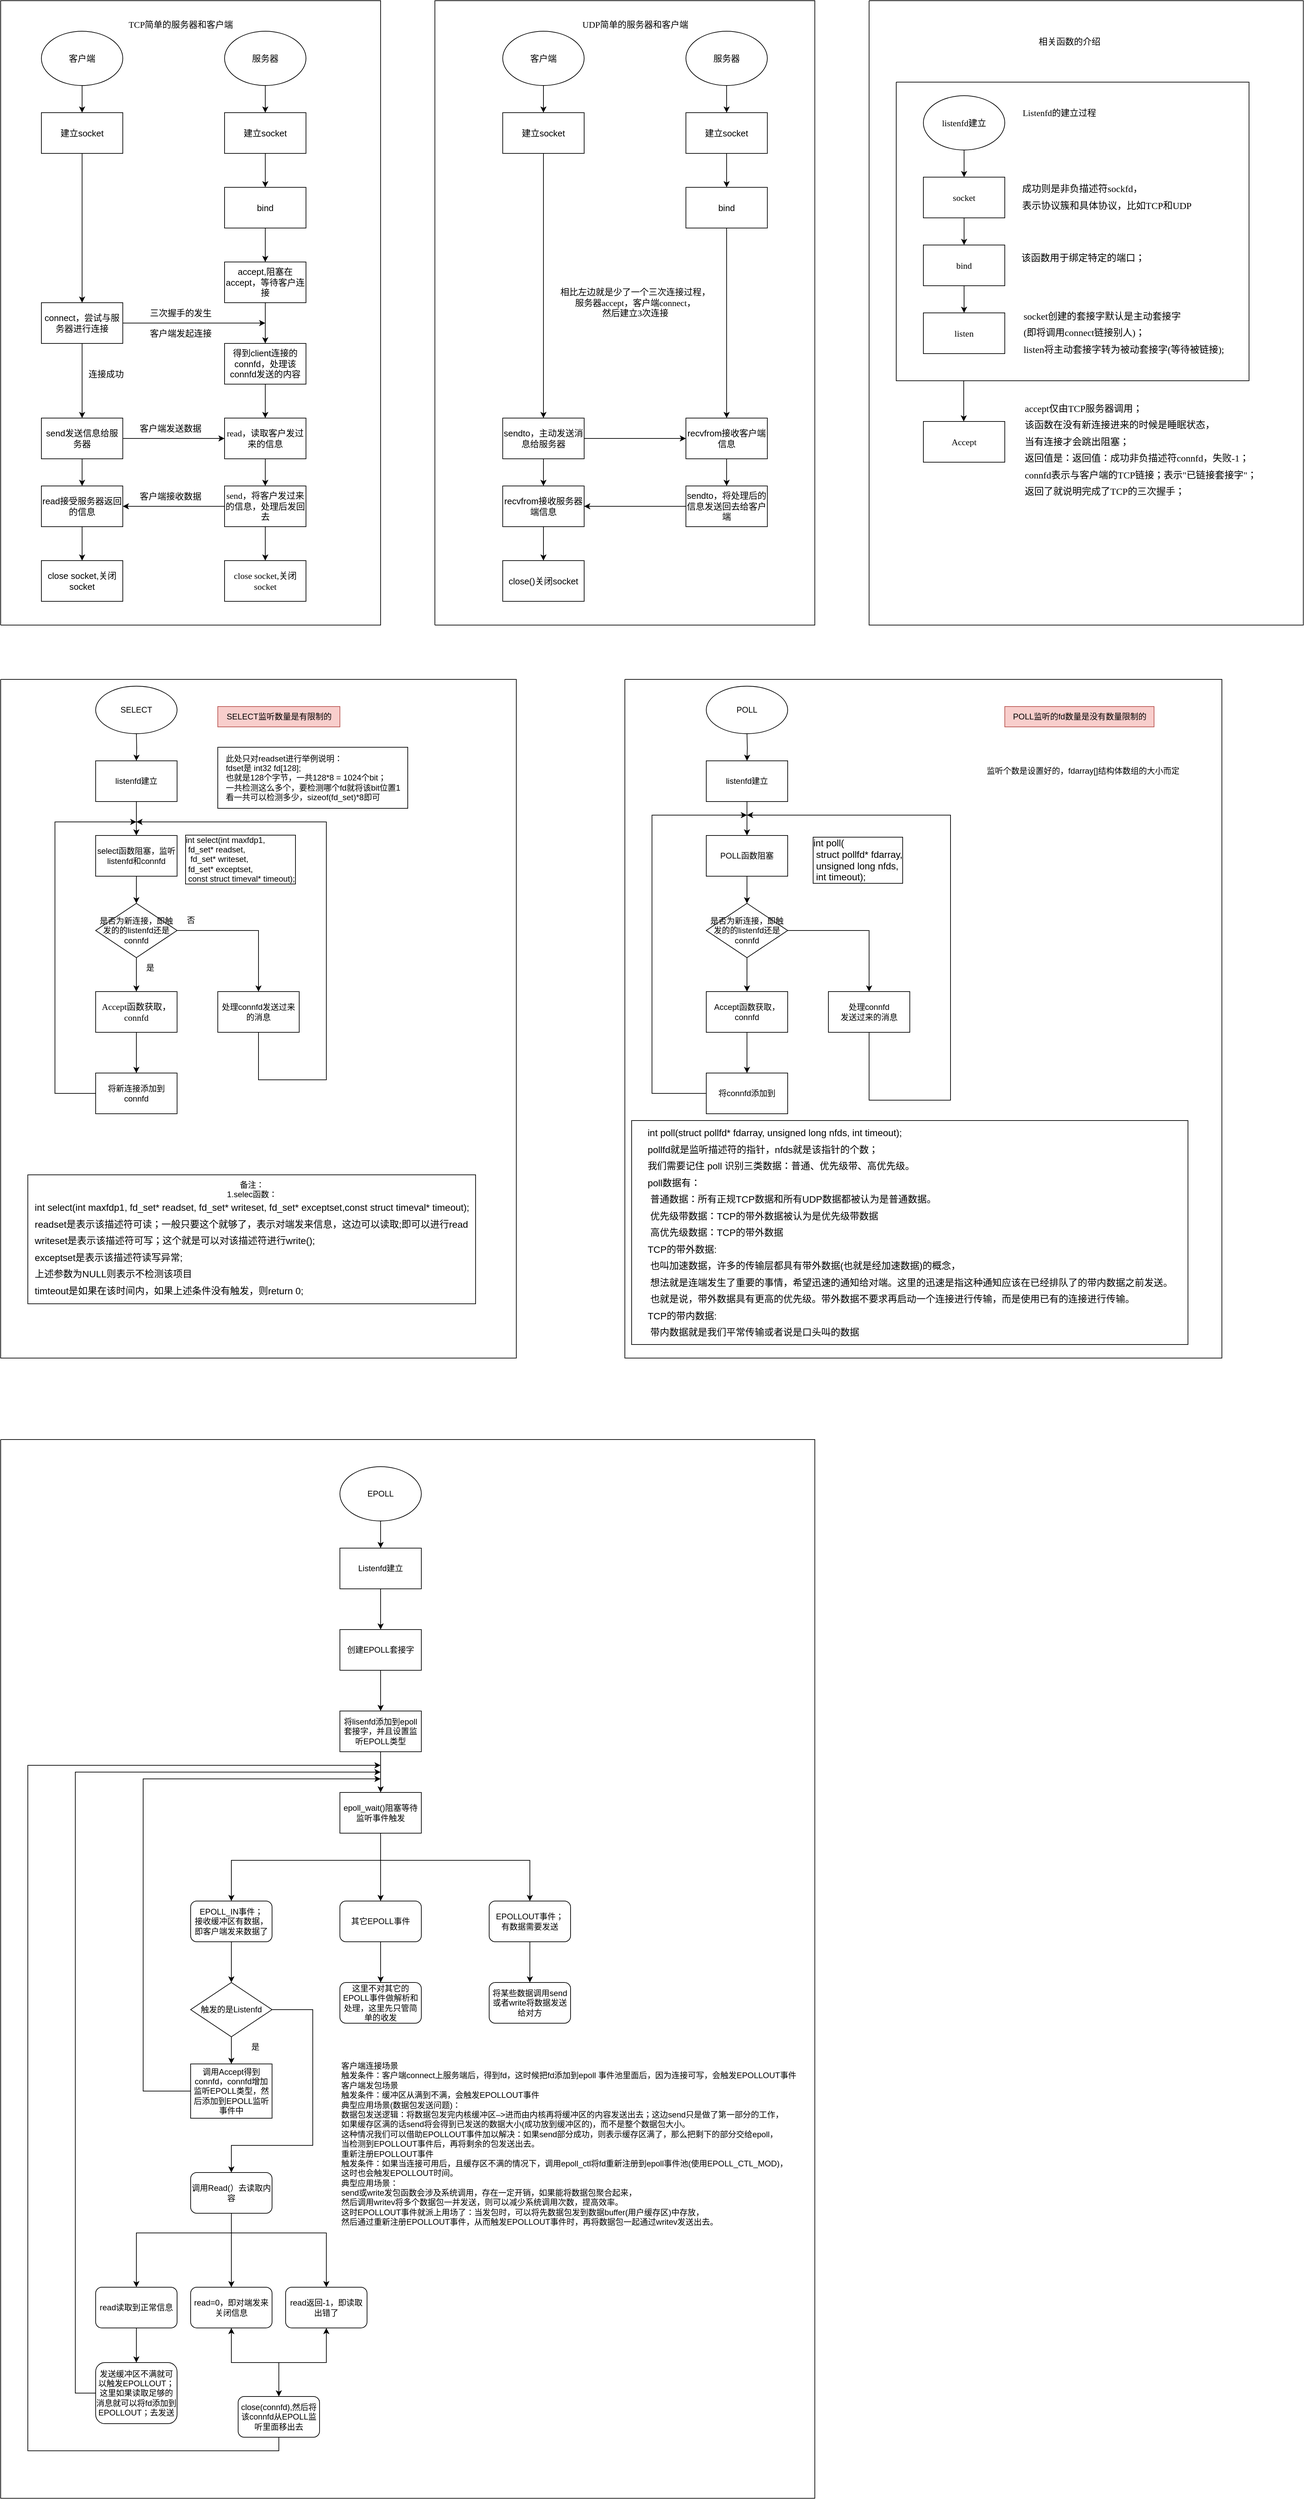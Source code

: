 <mxfile version="21.5.2" type="github">
  <diagram name="第 1 页" id="3tS3NE0jxbSOC0BookcE">
    <mxGraphModel dx="1674" dy="764" grid="1" gridSize="10" guides="1" tooltips="1" connect="1" arrows="1" fold="1" page="1" pageScale="1" pageWidth="2339" pageHeight="3300" math="0" shadow="0">
      <root>
        <mxCell id="0" />
        <mxCell id="1" parent="0" />
        <mxCell id="ZRNS-KBWd8ZVCZ68WGnK-3" value="" style="edgeStyle=orthogonalEdgeStyle;rounded=0;orthogonalLoop=1;jettySize=auto;html=1;fontSize=13;" parent="1" source="ZRNS-KBWd8ZVCZ68WGnK-1" target="ZRNS-KBWd8ZVCZ68WGnK-2" edge="1">
          <mxGeometry relative="1" as="geometry" />
        </mxCell>
        <mxCell id="ZRNS-KBWd8ZVCZ68WGnK-1" value="客户端" style="ellipse;whiteSpace=wrap;html=1;fontSize=13;" parent="1" vertex="1">
          <mxGeometry x="100" y="85" width="120" height="80" as="geometry" />
        </mxCell>
        <mxCell id="ZRNS-KBWd8ZVCZ68WGnK-5" value="" style="edgeStyle=orthogonalEdgeStyle;rounded=0;orthogonalLoop=1;jettySize=auto;html=1;fontSize=13;" parent="1" source="ZRNS-KBWd8ZVCZ68WGnK-2" target="ZRNS-KBWd8ZVCZ68WGnK-4" edge="1">
          <mxGeometry relative="1" as="geometry" />
        </mxCell>
        <mxCell id="ZRNS-KBWd8ZVCZ68WGnK-2" value="建立socket" style="whiteSpace=wrap;html=1;fontSize=13;" parent="1" vertex="1">
          <mxGeometry x="100" y="205" width="120" height="60" as="geometry" />
        </mxCell>
        <mxCell id="ZRNS-KBWd8ZVCZ68WGnK-7" value="" style="edgeStyle=orthogonalEdgeStyle;rounded=0;orthogonalLoop=1;jettySize=auto;html=1;fontSize=13;" parent="1" source="ZRNS-KBWd8ZVCZ68WGnK-4" target="ZRNS-KBWd8ZVCZ68WGnK-6" edge="1">
          <mxGeometry relative="1" as="geometry" />
        </mxCell>
        <mxCell id="ZRNS-KBWd8ZVCZ68WGnK-47" style="edgeStyle=orthogonalEdgeStyle;rounded=0;orthogonalLoop=1;jettySize=auto;html=1;fontFamily=Verdana;fontSize=13;" parent="1" source="ZRNS-KBWd8ZVCZ68WGnK-4" edge="1">
          <mxGeometry relative="1" as="geometry">
            <mxPoint x="430" y="515" as="targetPoint" />
            <Array as="points">
              <mxPoint x="410" y="515" />
              <mxPoint x="410" y="515" />
            </Array>
          </mxGeometry>
        </mxCell>
        <mxCell id="ZRNS-KBWd8ZVCZ68WGnK-4" value="connect，尝试与服务器进行连接" style="whiteSpace=wrap;html=1;fontSize=13;" parent="1" vertex="1">
          <mxGeometry x="100" y="485" width="120" height="60" as="geometry" />
        </mxCell>
        <mxCell id="ZRNS-KBWd8ZVCZ68WGnK-9" value="" style="edgeStyle=orthogonalEdgeStyle;rounded=0;orthogonalLoop=1;jettySize=auto;html=1;fontSize=13;" parent="1" source="ZRNS-KBWd8ZVCZ68WGnK-6" target="ZRNS-KBWd8ZVCZ68WGnK-8" edge="1">
          <mxGeometry relative="1" as="geometry" />
        </mxCell>
        <mxCell id="ZRNS-KBWd8ZVCZ68WGnK-51" style="edgeStyle=orthogonalEdgeStyle;rounded=0;orthogonalLoop=1;jettySize=auto;html=1;fontFamily=Verdana;fontSize=13;" parent="1" source="ZRNS-KBWd8ZVCZ68WGnK-6" target="ZRNS-KBWd8ZVCZ68WGnK-44" edge="1">
          <mxGeometry relative="1" as="geometry" />
        </mxCell>
        <mxCell id="ZRNS-KBWd8ZVCZ68WGnK-6" value="send发送信息给服务器" style="whiteSpace=wrap;html=1;fontSize=13;" parent="1" vertex="1">
          <mxGeometry x="100" y="655" width="120" height="60" as="geometry" />
        </mxCell>
        <mxCell id="ZRNS-KBWd8ZVCZ68WGnK-58" value="" style="edgeStyle=orthogonalEdgeStyle;rounded=0;orthogonalLoop=1;jettySize=auto;html=1;fontFamily=Verdana;fontSize=13;" parent="1" source="ZRNS-KBWd8ZVCZ68WGnK-8" target="ZRNS-KBWd8ZVCZ68WGnK-57" edge="1">
          <mxGeometry relative="1" as="geometry" />
        </mxCell>
        <mxCell id="ZRNS-KBWd8ZVCZ68WGnK-8" value="read接受服务器返回的信息" style="whiteSpace=wrap;html=1;fontSize=13;" parent="1" vertex="1">
          <mxGeometry x="100" y="755" width="120" height="60" as="geometry" />
        </mxCell>
        <mxCell id="ZRNS-KBWd8ZVCZ68WGnK-12" value="" style="edgeStyle=orthogonalEdgeStyle;rounded=0;orthogonalLoop=1;jettySize=auto;html=1;fontSize=13;" parent="1" source="ZRNS-KBWd8ZVCZ68WGnK-10" target="ZRNS-KBWd8ZVCZ68WGnK-11" edge="1">
          <mxGeometry relative="1" as="geometry" />
        </mxCell>
        <mxCell id="ZRNS-KBWd8ZVCZ68WGnK-10" value="服务器" style="ellipse;whiteSpace=wrap;html=1;fontSize=13;" parent="1" vertex="1">
          <mxGeometry x="370" y="85" width="120" height="80" as="geometry" />
        </mxCell>
        <mxCell id="ZRNS-KBWd8ZVCZ68WGnK-14" value="" style="edgeStyle=orthogonalEdgeStyle;rounded=0;orthogonalLoop=1;jettySize=auto;html=1;fontSize=13;" parent="1" source="ZRNS-KBWd8ZVCZ68WGnK-11" target="ZRNS-KBWd8ZVCZ68WGnK-13" edge="1">
          <mxGeometry relative="1" as="geometry" />
        </mxCell>
        <mxCell id="ZRNS-KBWd8ZVCZ68WGnK-11" value="建立socket" style="whiteSpace=wrap;html=1;fontSize=13;" parent="1" vertex="1">
          <mxGeometry x="370" y="205" width="120" height="60" as="geometry" />
        </mxCell>
        <mxCell id="ZRNS-KBWd8ZVCZ68WGnK-16" value="" style="edgeStyle=orthogonalEdgeStyle;rounded=0;orthogonalLoop=1;jettySize=auto;html=1;fontSize=13;" parent="1" source="ZRNS-KBWd8ZVCZ68WGnK-13" target="ZRNS-KBWd8ZVCZ68WGnK-15" edge="1">
          <mxGeometry relative="1" as="geometry" />
        </mxCell>
        <mxCell id="ZRNS-KBWd8ZVCZ68WGnK-13" value="bind" style="whiteSpace=wrap;html=1;fontSize=13;" parent="1" vertex="1">
          <mxGeometry x="370" y="315" width="120" height="60" as="geometry" />
        </mxCell>
        <mxCell id="ZRNS-KBWd8ZVCZ68WGnK-37" value="" style="edgeStyle=orthogonalEdgeStyle;rounded=0;orthogonalLoop=1;jettySize=auto;html=1;fontSize=13;" parent="1" source="ZRNS-KBWd8ZVCZ68WGnK-15" target="ZRNS-KBWd8ZVCZ68WGnK-36" edge="1">
          <mxGeometry relative="1" as="geometry">
            <Array as="points">
              <mxPoint x="430" y="495" />
              <mxPoint x="430" y="495" />
            </Array>
          </mxGeometry>
        </mxCell>
        <mxCell id="ZRNS-KBWd8ZVCZ68WGnK-15" value="accept,阻塞在accept，等待客户连接" style="whiteSpace=wrap;html=1;fontSize=13;" parent="1" vertex="1">
          <mxGeometry x="370" y="425" width="120" height="60" as="geometry" />
        </mxCell>
        <mxCell id="ZRNS-KBWd8ZVCZ68WGnK-32" value="客户端发起连接" style="text;html=1;align=center;verticalAlign=middle;resizable=0;points=[];autosize=1;strokeColor=none;fillColor=none;fontSize=13;" parent="1" vertex="1">
          <mxGeometry x="250" y="515" width="110" height="30" as="geometry" />
        </mxCell>
        <mxCell id="ZRNS-KBWd8ZVCZ68WGnK-40" value="" style="edgeStyle=orthogonalEdgeStyle;rounded=0;orthogonalLoop=1;jettySize=auto;html=1;entryX=0.5;entryY=0;entryDx=0;entryDy=0;fontSize=13;" parent="1" source="ZRNS-KBWd8ZVCZ68WGnK-36" target="ZRNS-KBWd8ZVCZ68WGnK-44" edge="1">
          <mxGeometry relative="1" as="geometry">
            <mxPoint x="430" y="675" as="targetPoint" />
          </mxGeometry>
        </mxCell>
        <mxCell id="ZRNS-KBWd8ZVCZ68WGnK-36" value="得到client连接的connfd，处理该connfd发送的内容" style="whiteSpace=wrap;html=1;fontSize=13;" parent="1" vertex="1">
          <mxGeometry x="370" y="545" width="120" height="60" as="geometry" />
        </mxCell>
        <mxCell id="ZRNS-KBWd8ZVCZ68WGnK-46" value="" style="edgeStyle=orthogonalEdgeStyle;rounded=0;orthogonalLoop=1;jettySize=auto;html=1;fontFamily=Verdana;fontSize=13;" parent="1" source="ZRNS-KBWd8ZVCZ68WGnK-44" target="ZRNS-KBWd8ZVCZ68WGnK-45" edge="1">
          <mxGeometry relative="1" as="geometry" />
        </mxCell>
        <mxCell id="ZRNS-KBWd8ZVCZ68WGnK-44" value="read，读取客户发过来的信息" style="rounded=0;whiteSpace=wrap;html=1;fontFamily=Verdana;fontSize=13;" parent="1" vertex="1">
          <mxGeometry x="370" y="655" width="120" height="60" as="geometry" />
        </mxCell>
        <mxCell id="ZRNS-KBWd8ZVCZ68WGnK-52" style="edgeStyle=orthogonalEdgeStyle;rounded=0;orthogonalLoop=1;jettySize=auto;html=1;entryX=1;entryY=0.5;entryDx=0;entryDy=0;fontFamily=Verdana;fontSize=13;" parent="1" source="ZRNS-KBWd8ZVCZ68WGnK-45" target="ZRNS-KBWd8ZVCZ68WGnK-8" edge="1">
          <mxGeometry relative="1" as="geometry" />
        </mxCell>
        <mxCell id="ZRNS-KBWd8ZVCZ68WGnK-56" value="" style="edgeStyle=orthogonalEdgeStyle;rounded=0;orthogonalLoop=1;jettySize=auto;html=1;fontFamily=Verdana;fontSize=13;" parent="1" source="ZRNS-KBWd8ZVCZ68WGnK-45" target="ZRNS-KBWd8ZVCZ68WGnK-55" edge="1">
          <mxGeometry relative="1" as="geometry" />
        </mxCell>
        <mxCell id="ZRNS-KBWd8ZVCZ68WGnK-45" value="send，将客户发过来的信息，处理后发回去" style="whiteSpace=wrap;html=1;fontFamily=Verdana;rounded=0;fontSize=13;" parent="1" vertex="1">
          <mxGeometry x="370" y="755" width="120" height="60" as="geometry" />
        </mxCell>
        <mxCell id="ZRNS-KBWd8ZVCZ68WGnK-49" value="三次握手的发生" style="text;html=1;align=center;verticalAlign=middle;resizable=0;points=[];autosize=1;strokeColor=none;fillColor=none;fontFamily=Verdana;fontSize=13;" parent="1" vertex="1">
          <mxGeometry x="250" y="485" width="110" height="30" as="geometry" />
        </mxCell>
        <mxCell id="ZRNS-KBWd8ZVCZ68WGnK-50" value="连接成功" style="text;html=1;align=center;verticalAlign=middle;resizable=0;points=[];autosize=1;strokeColor=none;fillColor=none;fontFamily=Verdana;fontSize=13;" parent="1" vertex="1">
          <mxGeometry x="155" y="575" width="80" height="30" as="geometry" />
        </mxCell>
        <mxCell id="ZRNS-KBWd8ZVCZ68WGnK-53" value="客户端发送数据" style="text;html=1;align=center;verticalAlign=middle;resizable=0;points=[];autosize=1;strokeColor=none;fillColor=none;fontFamily=Verdana;fontSize=13;" parent="1" vertex="1">
          <mxGeometry x="235" y="655" width="110" height="30" as="geometry" />
        </mxCell>
        <mxCell id="ZRNS-KBWd8ZVCZ68WGnK-54" value="客户端接收数据" style="text;html=1;align=center;verticalAlign=middle;resizable=0;points=[];autosize=1;strokeColor=none;fillColor=none;fontFamily=Verdana;fontSize=13;" parent="1" vertex="1">
          <mxGeometry x="235" y="755" width="110" height="30" as="geometry" />
        </mxCell>
        <mxCell id="ZRNS-KBWd8ZVCZ68WGnK-55" value="close socket,关闭socket" style="whiteSpace=wrap;html=1;fontFamily=Verdana;rounded=0;fontSize=13;" parent="1" vertex="1">
          <mxGeometry x="370" y="865" width="120" height="60" as="geometry" />
        </mxCell>
        <mxCell id="ZRNS-KBWd8ZVCZ68WGnK-57" value="close socket,关闭socket" style="whiteSpace=wrap;html=1;fontSize=13;" parent="1" vertex="1">
          <mxGeometry x="100" y="865" width="120" height="60" as="geometry" />
        </mxCell>
        <mxCell id="ZRNS-KBWd8ZVCZ68WGnK-59" value="TCP简单的服务器和客户端" style="text;html=1;align=center;verticalAlign=middle;resizable=0;points=[];autosize=1;strokeColor=none;fillColor=none;fontFamily=Verdana;fontSize=13;" parent="1" vertex="1">
          <mxGeometry x="215" y="60" width="180" height="30" as="geometry" />
        </mxCell>
        <mxCell id="ZRNS-KBWd8ZVCZ68WGnK-74" value="" style="endArrow=none;html=1;rounded=0;fontFamily=Verdana;fontSize=13;" parent="1" edge="1">
          <mxGeometry width="50" height="50" relative="1" as="geometry">
            <mxPoint x="40" y="960" as="sourcePoint" />
            <mxPoint x="40" y="960" as="targetPoint" />
            <Array as="points">
              <mxPoint x="40" y="40" />
              <mxPoint x="600" y="40" />
              <mxPoint x="600" y="960" />
            </Array>
          </mxGeometry>
        </mxCell>
        <mxCell id="ZRNS-KBWd8ZVCZ68WGnK-82" value="UDP简单的服务器和客户端" style="text;html=1;align=center;verticalAlign=middle;resizable=0;points=[];autosize=1;strokeColor=none;fillColor=none;fontFamily=Verdana;fontSize=13;" parent="1" vertex="1">
          <mxGeometry x="885" y="60" width="180" height="30" as="geometry" />
        </mxCell>
        <mxCell id="ZRNS-KBWd8ZVCZ68WGnK-87" value="" style="edgeStyle=orthogonalEdgeStyle;rounded=0;orthogonalLoop=1;jettySize=auto;html=1;fontFamily=Verdana;fontSize=13;" parent="1" source="ZRNS-KBWd8ZVCZ68WGnK-84" target="ZRNS-KBWd8ZVCZ68WGnK-86" edge="1">
          <mxGeometry relative="1" as="geometry" />
        </mxCell>
        <mxCell id="ZRNS-KBWd8ZVCZ68WGnK-84" value="客户端" style="ellipse;whiteSpace=wrap;html=1;fontSize=13;" parent="1" vertex="1">
          <mxGeometry x="780" y="85" width="120" height="80" as="geometry" />
        </mxCell>
        <mxCell id="ZRNS-KBWd8ZVCZ68WGnK-89" value="" style="edgeStyle=orthogonalEdgeStyle;rounded=0;orthogonalLoop=1;jettySize=auto;html=1;fontFamily=Verdana;fontSize=13;" parent="1" source="ZRNS-KBWd8ZVCZ68WGnK-85" target="ZRNS-KBWd8ZVCZ68WGnK-88" edge="1">
          <mxGeometry relative="1" as="geometry" />
        </mxCell>
        <mxCell id="ZRNS-KBWd8ZVCZ68WGnK-85" value="服务器" style="ellipse;whiteSpace=wrap;html=1;fontSize=13;" parent="1" vertex="1">
          <mxGeometry x="1050" y="85" width="120" height="80" as="geometry" />
        </mxCell>
        <mxCell id="ZRNS-KBWd8ZVCZ68WGnK-102" value="" style="edgeStyle=orthogonalEdgeStyle;rounded=0;orthogonalLoop=1;jettySize=auto;html=1;fontFamily=Verdana;fontSize=13;" parent="1" source="ZRNS-KBWd8ZVCZ68WGnK-86" target="ZRNS-KBWd8ZVCZ68WGnK-101" edge="1">
          <mxGeometry relative="1" as="geometry" />
        </mxCell>
        <mxCell id="ZRNS-KBWd8ZVCZ68WGnK-86" value="建立socket" style="whiteSpace=wrap;html=1;fontSize=13;" parent="1" vertex="1">
          <mxGeometry x="780" y="205" width="120" height="60" as="geometry" />
        </mxCell>
        <mxCell id="ZRNS-KBWd8ZVCZ68WGnK-93" value="" style="edgeStyle=orthogonalEdgeStyle;rounded=0;orthogonalLoop=1;jettySize=auto;html=1;fontFamily=Verdana;fontSize=13;" parent="1" source="ZRNS-KBWd8ZVCZ68WGnK-88" target="ZRNS-KBWd8ZVCZ68WGnK-92" edge="1">
          <mxGeometry relative="1" as="geometry" />
        </mxCell>
        <mxCell id="ZRNS-KBWd8ZVCZ68WGnK-88" value="建立socket" style="whiteSpace=wrap;html=1;fontSize=13;" parent="1" vertex="1">
          <mxGeometry x="1050" y="205" width="120" height="60" as="geometry" />
        </mxCell>
        <mxCell id="ZRNS-KBWd8ZVCZ68WGnK-96" value="" style="edgeStyle=orthogonalEdgeStyle;rounded=0;orthogonalLoop=1;jettySize=auto;html=1;fontFamily=Verdana;fontSize=13;" parent="1" source="ZRNS-KBWd8ZVCZ68WGnK-92" target="ZRNS-KBWd8ZVCZ68WGnK-95" edge="1">
          <mxGeometry relative="1" as="geometry" />
        </mxCell>
        <mxCell id="ZRNS-KBWd8ZVCZ68WGnK-92" value="bind" style="whiteSpace=wrap;html=1;fontSize=13;" parent="1" vertex="1">
          <mxGeometry x="1050" y="315" width="120" height="60" as="geometry" />
        </mxCell>
        <mxCell id="ZRNS-KBWd8ZVCZ68WGnK-98" value="" style="edgeStyle=orthogonalEdgeStyle;rounded=0;orthogonalLoop=1;jettySize=auto;html=1;fontFamily=Verdana;fontSize=13;" parent="1" source="ZRNS-KBWd8ZVCZ68WGnK-95" target="ZRNS-KBWd8ZVCZ68WGnK-97" edge="1">
          <mxGeometry relative="1" as="geometry" />
        </mxCell>
        <mxCell id="ZRNS-KBWd8ZVCZ68WGnK-95" value="recvfrom接收客户端信息" style="whiteSpace=wrap;html=1;fontSize=13;" parent="1" vertex="1">
          <mxGeometry x="1050" y="655" width="120" height="60" as="geometry" />
        </mxCell>
        <mxCell id="ZRNS-KBWd8ZVCZ68WGnK-110" style="edgeStyle=orthogonalEdgeStyle;rounded=0;orthogonalLoop=1;jettySize=auto;html=1;entryX=1;entryY=0.5;entryDx=0;entryDy=0;fontFamily=Verdana;fontSize=13;" parent="1" source="ZRNS-KBWd8ZVCZ68WGnK-97" target="ZRNS-KBWd8ZVCZ68WGnK-106" edge="1">
          <mxGeometry relative="1" as="geometry" />
        </mxCell>
        <mxCell id="ZRNS-KBWd8ZVCZ68WGnK-97" value="sendto，将处理后的信息发送回去给客户端" style="whiteSpace=wrap;html=1;fontSize=13;" parent="1" vertex="1">
          <mxGeometry x="1050" y="755" width="120" height="60" as="geometry" />
        </mxCell>
        <mxCell id="ZRNS-KBWd8ZVCZ68WGnK-103" style="edgeStyle=orthogonalEdgeStyle;rounded=0;orthogonalLoop=1;jettySize=auto;html=1;entryX=0;entryY=0.5;entryDx=0;entryDy=0;fontFamily=Verdana;fontSize=13;" parent="1" target="ZRNS-KBWd8ZVCZ68WGnK-95" edge="1">
          <mxGeometry relative="1" as="geometry">
            <mxPoint x="900" y="655.0" as="sourcePoint" />
            <Array as="points">
              <mxPoint x="900" y="685" />
            </Array>
          </mxGeometry>
        </mxCell>
        <mxCell id="ZRNS-KBWd8ZVCZ68WGnK-107" value="" style="edgeStyle=orthogonalEdgeStyle;rounded=0;orthogonalLoop=1;jettySize=auto;html=1;fontFamily=Verdana;startArrow=none;fontSize=13;" parent="1" source="ZRNS-KBWd8ZVCZ68WGnK-101" target="ZRNS-KBWd8ZVCZ68WGnK-106" edge="1">
          <mxGeometry relative="1" as="geometry">
            <mxPoint x="840" y="685.0" as="sourcePoint" />
          </mxGeometry>
        </mxCell>
        <mxCell id="ZRNS-KBWd8ZVCZ68WGnK-109" value="" style="edgeStyle=orthogonalEdgeStyle;rounded=0;orthogonalLoop=1;jettySize=auto;html=1;fontFamily=Verdana;fontSize=13;" parent="1" source="ZRNS-KBWd8ZVCZ68WGnK-106" target="ZRNS-KBWd8ZVCZ68WGnK-108" edge="1">
          <mxGeometry relative="1" as="geometry" />
        </mxCell>
        <mxCell id="ZRNS-KBWd8ZVCZ68WGnK-106" value="recvfrom接收服务器端信息" style="whiteSpace=wrap;html=1;fontSize=13;" parent="1" vertex="1">
          <mxGeometry x="780" y="755" width="120" height="60" as="geometry" />
        </mxCell>
        <mxCell id="ZRNS-KBWd8ZVCZ68WGnK-108" value="close()关闭socket" style="whiteSpace=wrap;html=1;fontSize=13;" parent="1" vertex="1">
          <mxGeometry x="780" y="865" width="120" height="60" as="geometry" />
        </mxCell>
        <mxCell id="ZRNS-KBWd8ZVCZ68WGnK-101" value="sendto，主动发送消息给服务器" style="whiteSpace=wrap;html=1;fontSize=13;" parent="1" vertex="1">
          <mxGeometry x="780" y="655" width="120" height="60" as="geometry" />
        </mxCell>
        <mxCell id="ZRNS-KBWd8ZVCZ68WGnK-112" value="" style="endArrow=none;html=1;rounded=0;fontFamily=Verdana;fontSize=13;" parent="1" edge="1">
          <mxGeometry width="50" height="50" relative="1" as="geometry">
            <mxPoint x="680" y="960" as="sourcePoint" />
            <mxPoint x="680" y="960" as="targetPoint" />
            <Array as="points">
              <mxPoint x="680" y="40" />
              <mxPoint x="1240" y="40" />
              <mxPoint x="1240" y="960" />
            </Array>
          </mxGeometry>
        </mxCell>
        <mxCell id="ZRNS-KBWd8ZVCZ68WGnK-114" value="相比左边就是少了一个三次连接过程，&lt;br style=&quot;font-size: 13px;&quot;&gt;服务器accept，客户端connect，&lt;br style=&quot;font-size: 13px;&quot;&gt;然后建立3次连接" style="text;html=1;align=center;verticalAlign=middle;resizable=0;points=[];autosize=1;strokeColor=none;fillColor=none;fontFamily=Verdana;fontSize=13;" parent="1" vertex="1">
          <mxGeometry x="855" y="455" width="240" height="60" as="geometry" />
        </mxCell>
        <mxCell id="ZRNS-KBWd8ZVCZ68WGnK-121" value="" style="edgeStyle=orthogonalEdgeStyle;rounded=0;orthogonalLoop=1;jettySize=auto;html=1;fontFamily=Verdana;fontSize=13;" parent="1" source="ZRNS-KBWd8ZVCZ68WGnK-119" target="ZRNS-KBWd8ZVCZ68WGnK-120" edge="1">
          <mxGeometry relative="1" as="geometry" />
        </mxCell>
        <mxCell id="ZRNS-KBWd8ZVCZ68WGnK-119" value="listenfd建立" style="ellipse;whiteSpace=wrap;html=1;fontFamily=Verdana;fontSize=13;" parent="1" vertex="1">
          <mxGeometry x="1400" y="180" width="120" height="80" as="geometry" />
        </mxCell>
        <mxCell id="ZRNS-KBWd8ZVCZ68WGnK-123" value="" style="edgeStyle=orthogonalEdgeStyle;rounded=0;orthogonalLoop=1;jettySize=auto;html=1;fontFamily=Verdana;fontSize=13;" parent="1" source="ZRNS-KBWd8ZVCZ68WGnK-120" target="ZRNS-KBWd8ZVCZ68WGnK-122" edge="1">
          <mxGeometry relative="1" as="geometry" />
        </mxCell>
        <mxCell id="ZRNS-KBWd8ZVCZ68WGnK-120" value="socket" style="whiteSpace=wrap;html=1;fontSize=13;fontFamily=Verdana;" parent="1" vertex="1">
          <mxGeometry x="1400" y="300" width="120" height="60" as="geometry" />
        </mxCell>
        <mxCell id="ZRNS-KBWd8ZVCZ68WGnK-125" value="" style="edgeStyle=orthogonalEdgeStyle;rounded=0;orthogonalLoop=1;jettySize=auto;html=1;fontFamily=Verdana;fontSize=13;" parent="1" source="ZRNS-KBWd8ZVCZ68WGnK-122" target="ZRNS-KBWd8ZVCZ68WGnK-124" edge="1">
          <mxGeometry relative="1" as="geometry" />
        </mxCell>
        <mxCell id="ZRNS-KBWd8ZVCZ68WGnK-122" value="bind" style="whiteSpace=wrap;html=1;fontSize=13;fontFamily=Verdana;" parent="1" vertex="1">
          <mxGeometry x="1400" y="400" width="120" height="60" as="geometry" />
        </mxCell>
        <mxCell id="ZRNS-KBWd8ZVCZ68WGnK-124" value="listen" style="whiteSpace=wrap;html=1;fontSize=13;fontFamily=Verdana;" parent="1" vertex="1">
          <mxGeometry x="1400" y="500" width="120" height="60" as="geometry" />
        </mxCell>
        <mxCell id="ZRNS-KBWd8ZVCZ68WGnK-127" value="" style="endArrow=none;html=1;rounded=0;fontFamily=Verdana;fontSize=13;" parent="1" edge="1">
          <mxGeometry width="50" height="50" relative="1" as="geometry">
            <mxPoint x="1360" y="160" as="sourcePoint" />
            <mxPoint x="1360" y="160" as="targetPoint" />
            <Array as="points">
              <mxPoint x="1360" y="600" />
              <mxPoint x="1880" y="600" />
              <mxPoint x="1880" y="410" />
              <mxPoint x="1880" y="160" />
            </Array>
          </mxGeometry>
        </mxCell>
        <mxCell id="ZRNS-KBWd8ZVCZ68WGnK-143" value="" style="edgeStyle=orthogonalEdgeStyle;rounded=0;orthogonalLoop=1;jettySize=auto;html=1;" parent="1" target="ZRNS-KBWd8ZVCZ68WGnK-146" edge="1">
          <mxGeometry relative="1" as="geometry">
            <mxPoint x="240" y="1120" as="sourcePoint" />
          </mxGeometry>
        </mxCell>
        <mxCell id="ZRNS-KBWd8ZVCZ68WGnK-144" value="SELECT" style="ellipse;whiteSpace=wrap;html=1;" parent="1" vertex="1">
          <mxGeometry x="180" y="1050" width="120" height="70" as="geometry" />
        </mxCell>
        <mxCell id="ZRNS-KBWd8ZVCZ68WGnK-145" value="" style="edgeStyle=orthogonalEdgeStyle;rounded=0;orthogonalLoop=1;jettySize=auto;html=1;" parent="1" source="ZRNS-KBWd8ZVCZ68WGnK-146" target="ZRNS-KBWd8ZVCZ68WGnK-148" edge="1">
          <mxGeometry relative="1" as="geometry" />
        </mxCell>
        <mxCell id="ZRNS-KBWd8ZVCZ68WGnK-146" value="listenfd建立" style="rounded=0;whiteSpace=wrap;html=1;" parent="1" vertex="1">
          <mxGeometry x="180" y="1160" width="120" height="60" as="geometry" />
        </mxCell>
        <mxCell id="ZRNS-KBWd8ZVCZ68WGnK-147" value="" style="edgeStyle=orthogonalEdgeStyle;rounded=0;orthogonalLoop=1;jettySize=auto;html=1;" parent="1" source="ZRNS-KBWd8ZVCZ68WGnK-148" target="ZRNS-KBWd8ZVCZ68WGnK-151" edge="1">
          <mxGeometry relative="1" as="geometry" />
        </mxCell>
        <mxCell id="ZRNS-KBWd8ZVCZ68WGnK-148" value="select函数阻塞，监听listenfd和connfd" style="rounded=0;whiteSpace=wrap;html=1;" parent="1" vertex="1">
          <mxGeometry x="180" y="1270" width="120" height="60" as="geometry" />
        </mxCell>
        <mxCell id="ZRNS-KBWd8ZVCZ68WGnK-149" value="" style="edgeStyle=orthogonalEdgeStyle;rounded=0;orthogonalLoop=1;jettySize=auto;html=1;" parent="1" source="ZRNS-KBWd8ZVCZ68WGnK-151" edge="1">
          <mxGeometry relative="1" as="geometry">
            <mxPoint x="240" y="1500" as="targetPoint" />
            <Array as="points">
              <mxPoint x="240" y="1470" />
              <mxPoint x="240" y="1470" />
            </Array>
          </mxGeometry>
        </mxCell>
        <mxCell id="ZRNS-KBWd8ZVCZ68WGnK-150" style="edgeStyle=orthogonalEdgeStyle;rounded=0;orthogonalLoop=1;jettySize=auto;html=1;entryX=0.5;entryY=0;entryDx=0;entryDy=0;" parent="1" source="ZRNS-KBWd8ZVCZ68WGnK-151" target="ZRNS-KBWd8ZVCZ68WGnK-155" edge="1">
          <mxGeometry relative="1" as="geometry">
            <Array as="points">
              <mxPoint x="420" y="1410" />
            </Array>
            <mxPoint x="420" y="1480" as="targetPoint" />
          </mxGeometry>
        </mxCell>
        <mxCell id="ZRNS-KBWd8ZVCZ68WGnK-151" value="是否为新连接，即触发的的listenfd还是connfd" style="rhombus;whiteSpace=wrap;html=1;rounded=0;" parent="1" vertex="1">
          <mxGeometry x="180" y="1370" width="120" height="80" as="geometry" />
        </mxCell>
        <mxCell id="ZRNS-KBWd8ZVCZ68WGnK-152" style="edgeStyle=orthogonalEdgeStyle;rounded=0;orthogonalLoop=1;jettySize=auto;html=1;" parent="1" edge="1">
          <mxGeometry relative="1" as="geometry">
            <mxPoint x="240" y="1250" as="targetPoint" />
            <Array as="points">
              <mxPoint x="120" y="1650" />
              <mxPoint x="120" y="1250" />
            </Array>
            <mxPoint x="180" y="1650" as="sourcePoint" />
          </mxGeometry>
        </mxCell>
        <mxCell id="ZRNS-KBWd8ZVCZ68WGnK-153" value="将新连接添加到connfd" style="whiteSpace=wrap;html=1;rounded=0;" parent="1" vertex="1">
          <mxGeometry x="180" y="1620" width="120" height="60" as="geometry" />
        </mxCell>
        <mxCell id="ZRNS-KBWd8ZVCZ68WGnK-154" style="edgeStyle=orthogonalEdgeStyle;rounded=0;orthogonalLoop=1;jettySize=auto;html=1;" parent="1" source="ZRNS-KBWd8ZVCZ68WGnK-155" edge="1">
          <mxGeometry relative="1" as="geometry">
            <mxPoint x="240" y="1250" as="targetPoint" />
            <Array as="points">
              <mxPoint x="420" y="1630" />
              <mxPoint x="520" y="1630" />
              <mxPoint x="520" y="1250" />
            </Array>
          </mxGeometry>
        </mxCell>
        <mxCell id="ZRNS-KBWd8ZVCZ68WGnK-155" value="处理connfd发送过来的消息" style="rounded=0;whiteSpace=wrap;html=1;" parent="1" vertex="1">
          <mxGeometry x="360" y="1500" width="120" height="60" as="geometry" />
        </mxCell>
        <mxCell id="ZRNS-KBWd8ZVCZ68WGnK-156" value="是" style="text;html=1;align=center;verticalAlign=middle;resizable=0;points=[];autosize=1;strokeColor=none;fillColor=none;" parent="1" vertex="1">
          <mxGeometry x="240.0" y="1450" width="40" height="30" as="geometry" />
        </mxCell>
        <mxCell id="ZRNS-KBWd8ZVCZ68WGnK-157" value="否" style="text;html=1;align=center;verticalAlign=middle;resizable=0;points=[];autosize=1;strokeColor=none;fillColor=none;" parent="1" vertex="1">
          <mxGeometry x="300.0" y="1380" width="40" height="30" as="geometry" />
        </mxCell>
        <mxCell id="ZRNS-KBWd8ZVCZ68WGnK-161" style="edgeStyle=orthogonalEdgeStyle;rounded=0;orthogonalLoop=1;jettySize=auto;html=1;entryX=0.5;entryY=0;entryDx=0;entryDy=0;fontFamily=Verdana;fontSize=13;" parent="1" source="ZRNS-KBWd8ZVCZ68WGnK-160" edge="1">
          <mxGeometry relative="1" as="geometry">
            <mxPoint x="240" y="1620" as="targetPoint" />
          </mxGeometry>
        </mxCell>
        <mxCell id="ZRNS-KBWd8ZVCZ68WGnK-160" value="Accept函数获取，connfd" style="rounded=0;whiteSpace=wrap;html=1;fontFamily=Verdana;fontSize=13;" parent="1" vertex="1">
          <mxGeometry x="180" y="1500" width="120" height="60" as="geometry" />
        </mxCell>
        <mxCell id="ZRNS-KBWd8ZVCZ68WGnK-162" value="&lt;div style=&quot;line-height: 1.75; font-size: 14px; text-align: left;&quot;&gt;成功则是非负描述符sockfd，&lt;/div&gt;&lt;div style=&quot;line-height: 1.75; font-size: 14px; text-align: left;&quot;&gt;表示协议簇和具体协议，比如TCP和UDP&lt;/div&gt;" style="text;html=1;align=center;verticalAlign=middle;resizable=0;points=[];autosize=1;strokeColor=none;fillColor=none;fontSize=13;fontFamily=Verdana;" parent="1" vertex="1">
          <mxGeometry x="1530" y="300" width="280" height="60" as="geometry" />
        </mxCell>
        <mxCell id="ZRNS-KBWd8ZVCZ68WGnK-163" value="&lt;div style=&quot;line-height: 1.75; font-size: 14px; text-align: left;&quot;&gt;该函数用于绑定特定的端口；&lt;/div&gt;" style="text;html=1;align=center;verticalAlign=middle;resizable=0;points=[];autosize=1;strokeColor=none;fillColor=none;fontSize=13;fontFamily=Verdana;" parent="1" vertex="1">
          <mxGeometry x="1530" y="400" width="210" height="40" as="geometry" />
        </mxCell>
        <mxCell id="ZRNS-KBWd8ZVCZ68WGnK-164" value="&lt;div style=&quot;line-height: 1.75; font-size: 14px; text-align: left;&quot;&gt;socket创建的套接字默认是主动套接字&lt;/div&gt;&lt;div style=&quot;line-height: 1.75; font-size: 14px; text-align: left;&quot;&gt;(即将调用connect链接别人)；&lt;/div&gt;&lt;div style=&quot;line-height: 1.75; font-size: 14px; text-align: left;&quot;&gt;listen将主动套接字转为被动套接字(等待被链接);&lt;/div&gt;" style="text;html=1;align=center;verticalAlign=middle;resizable=0;points=[];autosize=1;strokeColor=none;fillColor=none;fontSize=13;fontFamily=Verdana;" parent="1" vertex="1">
          <mxGeometry x="1530" y="485" width="330" height="90" as="geometry" />
        </mxCell>
        <mxCell id="ZRNS-KBWd8ZVCZ68WGnK-166" value="Listenfd的建立过程" style="text;html=1;align=center;verticalAlign=middle;resizable=0;points=[];autosize=1;strokeColor=none;fillColor=none;fontSize=13;fontFamily=Verdana;" parent="1" vertex="1">
          <mxGeometry x="1530" y="190" width="140" height="30" as="geometry" />
        </mxCell>
        <mxCell id="ZRNS-KBWd8ZVCZ68WGnK-169" value="" style="endArrow=classic;html=1;rounded=0;fontFamily=Verdana;fontSize=13;" parent="1" edge="1">
          <mxGeometry width="50" height="50" relative="1" as="geometry">
            <mxPoint x="1459.5" y="600" as="sourcePoint" />
            <mxPoint x="1459.5" y="660" as="targetPoint" />
          </mxGeometry>
        </mxCell>
        <mxCell id="ZRNS-KBWd8ZVCZ68WGnK-171" value="&lt;br&gt;&lt;div style=&quot;line-height: 1.75; font-size: 14px; text-align: left;&quot;&gt;accept仅由TCP服务器调用；&lt;/div&gt;&lt;div style=&quot;line-height: 1.75; font-size: 14px; text-align: left;&quot;&gt;该函数在没有新连接进来的时候是睡眠状态，&lt;/div&gt;&lt;div style=&quot;line-height: 1.75; font-size: 14px; text-align: left;&quot;&gt;当有连接才会跳出阻塞；&lt;/div&gt;&lt;div style=&quot;line-height: 1.75; font-size: 14px; text-align: left;&quot;&gt;返回值是：返回值：成功非负描述符connfd，失败-1；&lt;/div&gt;&lt;div style=&quot;line-height: 1.75; font-size: 14px; text-align: left;&quot;&gt;connfd表示与客户端的TCP链接；表示&quot;已链接套接字&quot;；&lt;/div&gt;&lt;div style=&quot;line-height: 1.75; font-size: 14px; text-align: left;&quot;&gt;返回了就说明完成了TCP的三次握手；&lt;/div&gt;" style="text;html=1;align=center;verticalAlign=middle;resizable=0;points=[];autosize=1;strokeColor=none;fillColor=none;fontSize=13;fontFamily=Verdana;" parent="1" vertex="1">
          <mxGeometry x="1530" y="605" width="380" height="180" as="geometry" />
        </mxCell>
        <mxCell id="ZRNS-KBWd8ZVCZ68WGnK-172" value="" style="endArrow=none;html=1;rounded=0;fontFamily=Verdana;fontSize=13;" parent="1" edge="1">
          <mxGeometry width="50" height="50" relative="1" as="geometry">
            <mxPoint x="1320" y="40" as="sourcePoint" />
            <mxPoint x="1320" y="40" as="targetPoint" />
            <Array as="points">
              <mxPoint x="1320" y="960" />
              <mxPoint x="1960" y="960" />
              <mxPoint x="1960" y="40" />
            </Array>
          </mxGeometry>
        </mxCell>
        <mxCell id="ZRNS-KBWd8ZVCZ68WGnK-174" value="Accept" style="whiteSpace=wrap;html=1;fontSize=13;fontFamily=Verdana;" parent="1" vertex="1">
          <mxGeometry x="1400" y="660" width="120" height="60" as="geometry" />
        </mxCell>
        <mxCell id="ZRNS-KBWd8ZVCZ68WGnK-175" value="相关函数的介绍" style="text;html=1;align=center;verticalAlign=middle;resizable=0;points=[];autosize=1;strokeColor=none;fillColor=none;fontSize=13;fontFamily=Verdana;" parent="1" vertex="1">
          <mxGeometry x="1560" y="85" width="110" height="30" as="geometry" />
        </mxCell>
        <mxCell id="ZRNS-KBWd8ZVCZ68WGnK-177" value="" style="endArrow=none;html=1;rounded=0;fontFamily=Verdana;fontSize=13;" parent="1" edge="1">
          <mxGeometry width="50" height="50" relative="1" as="geometry">
            <mxPoint x="40" y="1040" as="sourcePoint" />
            <mxPoint x="40" y="1040" as="targetPoint" />
            <Array as="points">
              <mxPoint x="40" y="2040" />
              <mxPoint x="800" y="2040" />
              <mxPoint x="800" y="1040" />
            </Array>
          </mxGeometry>
        </mxCell>
        <mxCell id="1raRozILUYv7EW11ZRnK-1" value="备注：&lt;br&gt;1.selec函数：&lt;br&gt;&lt;div style=&quot;line-height: 1.75; font-size: 14px; text-align: left;&quot;&gt;int select(int maxfdp1, fd_set* readset, fd_set* writeset, fd_set* exceptset,const struct timeval* timeout);&lt;/div&gt;&lt;div style=&quot;line-height: 1.75; font-size: 14px; text-align: left;&quot;&gt;readset是表示该描述符可读；一般只要这个就够了，表示对端发来信息，这边可以读取;即可以进行read&lt;/div&gt;&lt;div style=&quot;line-height: 1.75; font-size: 14px; text-align: left;&quot;&gt;writeset是表示该描述符可写；这个就是可以对该描述符进行write();&lt;/div&gt;&lt;div style=&quot;line-height: 1.75; font-size: 14px; text-align: left;&quot;&gt;exceptset是表示该描述符读写异常;&lt;/div&gt;&lt;div style=&quot;line-height: 1.75; font-size: 14px; text-align: left;&quot;&gt;上述参数为NULL则表示不检测该项目&lt;/div&gt;&lt;div style=&quot;line-height: 1.75; font-size: 14px; text-align: left;&quot;&gt;timteout是如果在该时间内，如果上述条件没有触发，则return 0;&lt;br&gt;&lt;/div&gt;" style="text;html=1;align=center;verticalAlign=middle;resizable=0;points=[];autosize=1;strokeColor=default;fillColor=none;" parent="1" vertex="1">
          <mxGeometry x="80" y="1770" width="660" height="190" as="geometry" />
        </mxCell>
        <mxCell id="D4SJSjXEe5XZ6iG6mVD0-7" value="" style="edgeStyle=orthogonalEdgeStyle;rounded=0;orthogonalLoop=1;jettySize=auto;html=1;" parent="1" target="D4SJSjXEe5XZ6iG6mVD0-6" edge="1">
          <mxGeometry relative="1" as="geometry">
            <mxPoint x="1140" y="1120" as="sourcePoint" />
          </mxGeometry>
        </mxCell>
        <mxCell id="D4SJSjXEe5XZ6iG6mVD0-2" value="POLL" style="ellipse;whiteSpace=wrap;html=1;" parent="1" vertex="1">
          <mxGeometry x="1080" y="1050" width="120" height="70" as="geometry" />
        </mxCell>
        <mxCell id="D4SJSjXEe5XZ6iG6mVD0-9" value="" style="edgeStyle=orthogonalEdgeStyle;rounded=0;orthogonalLoop=1;jettySize=auto;html=1;" parent="1" source="D4SJSjXEe5XZ6iG6mVD0-6" target="D4SJSjXEe5XZ6iG6mVD0-8" edge="1">
          <mxGeometry relative="1" as="geometry" />
        </mxCell>
        <mxCell id="D4SJSjXEe5XZ6iG6mVD0-6" value="listenfd建立" style="whiteSpace=wrap;html=1;" parent="1" vertex="1">
          <mxGeometry x="1080" y="1160" width="120" height="60" as="geometry" />
        </mxCell>
        <mxCell id="D4SJSjXEe5XZ6iG6mVD0-14" value="" style="edgeStyle=orthogonalEdgeStyle;rounded=0;orthogonalLoop=1;jettySize=auto;html=1;" parent="1" source="D4SJSjXEe5XZ6iG6mVD0-8" target="D4SJSjXEe5XZ6iG6mVD0-13" edge="1">
          <mxGeometry relative="1" as="geometry" />
        </mxCell>
        <mxCell id="D4SJSjXEe5XZ6iG6mVD0-8" value="POLL函数阻塞" style="whiteSpace=wrap;html=1;" parent="1" vertex="1">
          <mxGeometry x="1080" y="1270" width="120" height="60" as="geometry" />
        </mxCell>
        <mxCell id="D4SJSjXEe5XZ6iG6mVD0-16" value="" style="edgeStyle=orthogonalEdgeStyle;rounded=0;orthogonalLoop=1;jettySize=auto;html=1;" parent="1" source="D4SJSjXEe5XZ6iG6mVD0-13" target="D4SJSjXEe5XZ6iG6mVD0-15" edge="1">
          <mxGeometry relative="1" as="geometry" />
        </mxCell>
        <mxCell id="D4SJSjXEe5XZ6iG6mVD0-21" style="edgeStyle=orthogonalEdgeStyle;rounded=0;orthogonalLoop=1;jettySize=auto;html=1;entryX=0.5;entryY=0;entryDx=0;entryDy=0;" parent="1" source="D4SJSjXEe5XZ6iG6mVD0-13" target="D4SJSjXEe5XZ6iG6mVD0-20" edge="1">
          <mxGeometry relative="1" as="geometry" />
        </mxCell>
        <mxCell id="D4SJSjXEe5XZ6iG6mVD0-13" value="是否为新连接，即触发的的listenfd还是connfd" style="rhombus;whiteSpace=wrap;html=1;" parent="1" vertex="1">
          <mxGeometry x="1080" y="1370" width="120" height="80" as="geometry" />
        </mxCell>
        <mxCell id="D4SJSjXEe5XZ6iG6mVD0-18" value="" style="edgeStyle=orthogonalEdgeStyle;rounded=0;orthogonalLoop=1;jettySize=auto;html=1;" parent="1" source="D4SJSjXEe5XZ6iG6mVD0-15" target="D4SJSjXEe5XZ6iG6mVD0-17" edge="1">
          <mxGeometry relative="1" as="geometry" />
        </mxCell>
        <mxCell id="D4SJSjXEe5XZ6iG6mVD0-15" value="Accept函数获取，connfd" style="whiteSpace=wrap;html=1;" parent="1" vertex="1">
          <mxGeometry x="1080" y="1500" width="120" height="60" as="geometry" />
        </mxCell>
        <mxCell id="D4SJSjXEe5XZ6iG6mVD0-19" style="edgeStyle=orthogonalEdgeStyle;rounded=0;orthogonalLoop=1;jettySize=auto;html=1;" parent="1" source="D4SJSjXEe5XZ6iG6mVD0-17" edge="1">
          <mxGeometry relative="1" as="geometry">
            <mxPoint x="1140" y="1240" as="targetPoint" />
            <Array as="points">
              <mxPoint x="1000" y="1650" />
              <mxPoint x="1000" y="1240" />
            </Array>
          </mxGeometry>
        </mxCell>
        <mxCell id="D4SJSjXEe5XZ6iG6mVD0-17" value="将connfd添加到" style="whiteSpace=wrap;html=1;" parent="1" vertex="1">
          <mxGeometry x="1080" y="1620" width="120" height="60" as="geometry" />
        </mxCell>
        <mxCell id="D4SJSjXEe5XZ6iG6mVD0-22" style="edgeStyle=orthogonalEdgeStyle;rounded=0;orthogonalLoop=1;jettySize=auto;html=1;" parent="1" source="D4SJSjXEe5XZ6iG6mVD0-20" edge="1">
          <mxGeometry relative="1" as="geometry">
            <mxPoint x="1140" y="1240" as="targetPoint" />
            <Array as="points">
              <mxPoint x="1320" y="1660" />
              <mxPoint x="1440" y="1660" />
              <mxPoint x="1440" y="1240" />
            </Array>
          </mxGeometry>
        </mxCell>
        <mxCell id="D4SJSjXEe5XZ6iG6mVD0-20" value="处理connfd&lt;br&gt;发送过来的消息" style="rounded=0;whiteSpace=wrap;html=1;" parent="1" vertex="1">
          <mxGeometry x="1260" y="1500" width="120" height="60" as="geometry" />
        </mxCell>
        <mxCell id="D4SJSjXEe5XZ6iG6mVD0-23" value="" style="endArrow=none;html=1;rounded=0;" parent="1" edge="1">
          <mxGeometry width="50" height="50" relative="1" as="geometry">
            <mxPoint x="960" y="1040" as="sourcePoint" />
            <mxPoint x="960" y="1040" as="targetPoint" />
            <Array as="points">
              <mxPoint x="960" y="2040" />
              <mxPoint x="1840" y="2040" />
              <mxPoint x="1840" y="1040" />
            </Array>
          </mxGeometry>
        </mxCell>
        <mxCell id="D4SJSjXEe5XZ6iG6mVD0-24" value="&lt;div style=&quot;line-height: 1.75; font-size: 14px; text-align: left;&quot;&gt;int poll(struct pollfd* fdarray, unsigned long nfds, int timeout);&lt;br&gt;&lt;/div&gt;&lt;div style=&quot;line-height: 1.75; font-size: 14px; text-align: left;&quot;&gt;pollfd就是监听描述符的指针，nfds就是该指针的个数；&lt;/div&gt;&lt;div style=&quot;line-height: 1.75; font-size: 14px; text-align: left;&quot;&gt;&lt;div style=&quot;line-height: 1.75;&quot;&gt;我们需要记住 poll 识别三类数据：普通、优先级带、高优先级。&lt;/div&gt;&lt;div style=&quot;line-height: 1.75;&quot;&gt;poll数据有：&lt;/div&gt;&lt;div style=&quot;line-height: 1.75;&quot;&gt; &lt;span style=&quot;white-space: pre;&quot;&gt; &lt;/span&gt;普通数据：所有正规TCP数据和所有UDP数据都被认为是普通数据。&lt;/div&gt;&lt;div style=&quot;line-height: 1.75;&quot;&gt;&lt;span style=&quot;&quot;&gt; &lt;/span&gt;&lt;span style=&quot;white-space: pre;&quot;&gt; &lt;/span&gt;优先级带数据：TCP的带外数据被认为是优先级带数据&lt;/div&gt;&lt;div style=&quot;line-height: 1.75;&quot;&gt;&lt;span style=&quot;&quot;&gt; &lt;/span&gt;&lt;span style=&quot;white-space: pre;&quot;&gt; &lt;/span&gt;高优先级数据：TCP的带外数据&lt;/div&gt;&lt;div style=&quot;line-height: 1.75;&quot;&gt;TCP的带外数据:&lt;/div&gt;&lt;div style=&quot;line-height: 1.75;&quot;&gt;&lt;span style=&quot;background-color: initial;&quot;&gt;&lt;span style=&quot;white-space: pre;&quot;&gt; &lt;/span&gt;也叫加速数据，许多的传输层都具有带外数据(也就是经加速数据)的概念，&lt;/span&gt;&lt;/div&gt;&lt;div style=&quot;line-height: 1.75;&quot;&gt;&lt;span style=&quot;white-space: pre;&quot;&gt; &lt;/span&gt;想法就是连端发生了重要的事情，希望迅速的通知给对端。这里的迅速是指这种通知应该在已经排队了的带内数据之前发送。&lt;/div&gt;&lt;div style=&quot;line-height: 1.75;&quot;&gt;&lt;span style=&quot;white-space: pre;&quot;&gt; &lt;/span&gt;也就是说，带外数据具有更高的优先级。带外数据不要求再启动一个连接进行传输，而是使用已有的连接进行传输。&lt;/div&gt;&lt;div style=&quot;line-height: 1.75;&quot;&gt;TCP的带内数据:&lt;/div&gt;&lt;div style=&quot;line-height: 1.75;&quot;&gt;&lt;span style=&quot;&quot;&gt; &lt;/span&gt;&lt;span style=&quot;white-space: pre;&quot;&gt; &lt;/span&gt;带内数据就是我们平常传输或者说是口头叫的数据&lt;/div&gt;&lt;/div&gt;" style="text;html=1;align=center;verticalAlign=middle;resizable=0;points=[];autosize=1;strokeColor=default;fillColor=none;" parent="1" vertex="1">
          <mxGeometry x="970" y="1690" width="820" height="330" as="geometry" />
        </mxCell>
        <mxCell id="EbPVi9HCwBS56in5SvdU-2" value="int select(int maxfdp1, &lt;br&gt;&lt;span style=&quot;white-space: pre;&quot;&gt; &lt;/span&gt;fd_set* readset,&lt;br&gt;&amp;nbsp;&lt;span style=&quot;white-space: pre;&quot;&gt; &lt;/span&gt;fd_set* writeset, &lt;br&gt;&lt;span style=&quot;white-space: pre;&quot;&gt; &lt;/span&gt;fd_set* exceptset,&lt;br&gt;&lt;span style=&quot;white-space: pre;&quot;&gt; &lt;/span&gt;const struct timeval* timeout);" style="text;html=1;align=left;verticalAlign=middle;resizable=0;points=[];autosize=1;strokeColor=none;fillColor=none;labelBorderColor=default;" parent="1" vertex="1">
          <mxGeometry x="310" y="1260" width="210" height="90" as="geometry" />
        </mxCell>
        <mxCell id="EbPVi9HCwBS56in5SvdU-3" value="&lt;div style=&quot;text-align: left;&quot;&gt;&lt;span style=&quot;background-color: initial;&quot;&gt;此处只对readset进行举例说明：&lt;/span&gt;&lt;/div&gt;&lt;div style=&quot;text-align: left;&quot;&gt;fdset是 int32 fd[128];&lt;/div&gt;&lt;div style=&quot;text-align: left;&quot;&gt;也就是128个字节，一共128*8 = 1024个bit；&lt;/div&gt;&lt;div style=&quot;text-align: left;&quot;&gt;一共检测这么多个，要检测哪个fd就将该bit位置1&lt;br&gt;看一共可以检测多少，sizeof(fd_set)*8即可&lt;/div&gt;" style="text;html=1;align=center;verticalAlign=middle;resizable=0;points=[];autosize=1;strokeColor=default;fillColor=none;" parent="1" vertex="1">
          <mxGeometry x="360" y="1140" width="280" height="90" as="geometry" />
        </mxCell>
        <mxCell id="EbPVi9HCwBS56in5SvdU-4" value="&lt;span style=&quot;color: rgb(0, 0, 0); font-family: Helvetica; font-size: 14px; font-style: normal; font-variant-ligatures: normal; font-variant-caps: normal; font-weight: 400; letter-spacing: normal; orphans: 2; text-indent: 0px; text-transform: none; widows: 2; word-spacing: 0px; -webkit-text-stroke-width: 0px; background-color: rgb(251, 251, 251); text-decoration-thickness: initial; text-decoration-style: initial; text-decoration-color: initial; float: none; display: inline !important;&quot;&gt;int poll(&lt;br&gt;&lt;span style=&quot;white-space: pre;&quot;&gt; &lt;/span&gt;struct pollfd* fdarray, &lt;br&gt;&lt;span style=&quot;white-space: pre;&quot;&gt; &lt;/span&gt;unsigned long nfds, &lt;br&gt;&lt;span style=&quot;white-space: pre;&quot;&gt; &lt;/span&gt;int timeout);&lt;/span&gt;" style="text;whiteSpace=wrap;html=1;labelBorderColor=default;align=left;" parent="1" vertex="1">
          <mxGeometry x="1235" y="1265" width="170" height="80" as="geometry" />
        </mxCell>
        <mxCell id="xfP30E8PO_quScPlo0MI-3" value="SELECT监听数量是有限制的" style="text;html=1;align=center;verticalAlign=middle;resizable=0;points=[];autosize=1;strokeColor=#b85450;fillColor=#f8cecc;" parent="1" vertex="1">
          <mxGeometry x="360" y="1080" width="180" height="30" as="geometry" />
        </mxCell>
        <mxCell id="xfP30E8PO_quScPlo0MI-4" value="POLL监听的fd数量是没有数量限制的" style="text;html=1;align=center;verticalAlign=middle;resizable=0;points=[];autosize=1;strokeColor=#b85450;fillColor=#f8cecc;" parent="1" vertex="1">
          <mxGeometry x="1520" y="1080" width="220" height="30" as="geometry" />
        </mxCell>
        <mxCell id="xfP30E8PO_quScPlo0MI-7" value="监听个数是设置好的，fdarray[]结构体数组的大小而定" style="text;html=1;align=center;verticalAlign=middle;resizable=0;points=[];autosize=1;strokeColor=none;fillColor=none;" parent="1" vertex="1">
          <mxGeometry x="1480" y="1160" width="310" height="30" as="geometry" />
        </mxCell>
        <mxCell id="xfP30E8PO_quScPlo0MI-10" value="" style="endArrow=none;html=1;rounded=0;" parent="1" edge="1">
          <mxGeometry width="50" height="50" relative="1" as="geometry">
            <mxPoint x="40" y="2160" as="sourcePoint" />
            <mxPoint x="40" y="2160" as="targetPoint" />
            <Array as="points">
              <mxPoint x="40" y="3720" />
              <mxPoint x="1240" y="3720" />
              <mxPoint x="1240" y="2160" />
            </Array>
          </mxGeometry>
        </mxCell>
        <mxCell id="WahS84A9gfOQwvpRvCXO-79" value="" style="edgeStyle=orthogonalEdgeStyle;rounded=0;orthogonalLoop=1;jettySize=auto;html=1;" edge="1" parent="1" source="WahS84A9gfOQwvpRvCXO-80" target="WahS84A9gfOQwvpRvCXO-82">
          <mxGeometry relative="1" as="geometry" />
        </mxCell>
        <mxCell id="WahS84A9gfOQwvpRvCXO-80" value="EPOLL" style="ellipse;whiteSpace=wrap;html=1;" vertex="1" parent="1">
          <mxGeometry x="540" y="2200" width="120" height="80" as="geometry" />
        </mxCell>
        <mxCell id="WahS84A9gfOQwvpRvCXO-81" value="" style="edgeStyle=orthogonalEdgeStyle;rounded=0;orthogonalLoop=1;jettySize=auto;html=1;" edge="1" parent="1" source="WahS84A9gfOQwvpRvCXO-82" target="WahS84A9gfOQwvpRvCXO-84">
          <mxGeometry relative="1" as="geometry" />
        </mxCell>
        <mxCell id="WahS84A9gfOQwvpRvCXO-82" value="Listenfd建立" style="whiteSpace=wrap;html=1;" vertex="1" parent="1">
          <mxGeometry x="540" y="2320" width="120" height="60" as="geometry" />
        </mxCell>
        <mxCell id="WahS84A9gfOQwvpRvCXO-83" value="" style="edgeStyle=orthogonalEdgeStyle;rounded=0;orthogonalLoop=1;jettySize=auto;html=1;" edge="1" parent="1" source="WahS84A9gfOQwvpRvCXO-84" target="WahS84A9gfOQwvpRvCXO-86">
          <mxGeometry relative="1" as="geometry" />
        </mxCell>
        <mxCell id="WahS84A9gfOQwvpRvCXO-84" value="创建EPOLL套接字" style="whiteSpace=wrap;html=1;" vertex="1" parent="1">
          <mxGeometry x="540" y="2440" width="120" height="60" as="geometry" />
        </mxCell>
        <mxCell id="WahS84A9gfOQwvpRvCXO-85" value="" style="edgeStyle=orthogonalEdgeStyle;rounded=0;orthogonalLoop=1;jettySize=auto;html=1;" edge="1" parent="1" source="WahS84A9gfOQwvpRvCXO-86" target="WahS84A9gfOQwvpRvCXO-88">
          <mxGeometry relative="1" as="geometry" />
        </mxCell>
        <mxCell id="WahS84A9gfOQwvpRvCXO-86" value="将lisenfd添加到epoll套接字，并且设置监听EPOLL类型" style="whiteSpace=wrap;html=1;" vertex="1" parent="1">
          <mxGeometry x="540" y="2560" width="120" height="60" as="geometry" />
        </mxCell>
        <mxCell id="WahS84A9gfOQwvpRvCXO-87" style="edgeStyle=orthogonalEdgeStyle;rounded=0;orthogonalLoop=1;jettySize=auto;html=1;entryX=0.5;entryY=0;entryDx=0;entryDy=0;" edge="1" parent="1" source="WahS84A9gfOQwvpRvCXO-88" target="WahS84A9gfOQwvpRvCXO-96">
          <mxGeometry relative="1" as="geometry">
            <mxPoint x="600" y="2840" as="targetPoint" />
          </mxGeometry>
        </mxCell>
        <mxCell id="WahS84A9gfOQwvpRvCXO-88" value="epoll_wait()阻塞等待监听事件触发" style="whiteSpace=wrap;html=1;" vertex="1" parent="1">
          <mxGeometry x="540" y="2680" width="120" height="60" as="geometry" />
        </mxCell>
        <mxCell id="WahS84A9gfOQwvpRvCXO-89" value="" style="edgeStyle=orthogonalEdgeStyle;rounded=0;orthogonalLoop=1;jettySize=auto;html=1;entryX=0.5;entryY=0;entryDx=0;entryDy=0;" edge="1" parent="1" source="WahS84A9gfOQwvpRvCXO-90" target="WahS84A9gfOQwvpRvCXO-100">
          <mxGeometry relative="1" as="geometry">
            <mxPoint x="380" y="2960" as="targetPoint" />
          </mxGeometry>
        </mxCell>
        <mxCell id="WahS84A9gfOQwvpRvCXO-90" value="EPOLL_IN事件；&lt;br&gt;接收缓冲区有数据，即客户端发来数据了" style="rounded=1;whiteSpace=wrap;html=1;" vertex="1" parent="1">
          <mxGeometry x="320" y="2840" width="120" height="60" as="geometry" />
        </mxCell>
        <mxCell id="WahS84A9gfOQwvpRvCXO-91" value="" style="edgeStyle=orthogonalEdgeStyle;rounded=0;orthogonalLoop=1;jettySize=auto;html=1;" edge="1" parent="1" source="WahS84A9gfOQwvpRvCXO-92" target="WahS84A9gfOQwvpRvCXO-94">
          <mxGeometry relative="1" as="geometry" />
        </mxCell>
        <mxCell id="WahS84A9gfOQwvpRvCXO-92" value="EPOLLOUT事件；&lt;br&gt;有数据需要发送" style="rounded=1;whiteSpace=wrap;html=1;" vertex="1" parent="1">
          <mxGeometry x="760" y="2840" width="120" height="60" as="geometry" />
        </mxCell>
        <mxCell id="WahS84A9gfOQwvpRvCXO-93" value="" style="endArrow=classic;startArrow=classic;html=1;rounded=0;exitX=0.5;exitY=0;exitDx=0;exitDy=0;entryX=0.5;entryY=0;entryDx=0;entryDy=0;" edge="1" parent="1" source="WahS84A9gfOQwvpRvCXO-90" target="WahS84A9gfOQwvpRvCXO-92">
          <mxGeometry width="50" height="50" relative="1" as="geometry">
            <mxPoint x="480" y="2780" as="sourcePoint" />
            <mxPoint x="980" y="2780" as="targetPoint" />
            <Array as="points">
              <mxPoint x="380" y="2780" />
              <mxPoint x="820" y="2780" />
            </Array>
          </mxGeometry>
        </mxCell>
        <mxCell id="WahS84A9gfOQwvpRvCXO-94" value="将某些数据调用send或者write将数据发送给对方" style="whiteSpace=wrap;html=1;rounded=1;" vertex="1" parent="1">
          <mxGeometry x="760" y="2960" width="120" height="60" as="geometry" />
        </mxCell>
        <mxCell id="WahS84A9gfOQwvpRvCXO-95" value="" style="edgeStyle=orthogonalEdgeStyle;rounded=0;orthogonalLoop=1;jettySize=auto;html=1;" edge="1" parent="1" source="WahS84A9gfOQwvpRvCXO-96" target="WahS84A9gfOQwvpRvCXO-97">
          <mxGeometry relative="1" as="geometry" />
        </mxCell>
        <mxCell id="WahS84A9gfOQwvpRvCXO-96" value="其它EPOLL事件" style="rounded=1;whiteSpace=wrap;html=1;" vertex="1" parent="1">
          <mxGeometry x="540" y="2840" width="120" height="60" as="geometry" />
        </mxCell>
        <mxCell id="WahS84A9gfOQwvpRvCXO-97" value="这里不对其它的EPOLL事件做解析和处理，这里先只管简单的收发" style="whiteSpace=wrap;html=1;rounded=1;" vertex="1" parent="1">
          <mxGeometry x="540" y="2960" width="120" height="60" as="geometry" />
        </mxCell>
        <mxCell id="WahS84A9gfOQwvpRvCXO-98" value="" style="edgeStyle=orthogonalEdgeStyle;rounded=0;orthogonalLoop=1;jettySize=auto;html=1;" edge="1" parent="1" source="WahS84A9gfOQwvpRvCXO-100" target="WahS84A9gfOQwvpRvCXO-102">
          <mxGeometry relative="1" as="geometry" />
        </mxCell>
        <mxCell id="WahS84A9gfOQwvpRvCXO-99" style="edgeStyle=orthogonalEdgeStyle;rounded=0;orthogonalLoop=1;jettySize=auto;html=1;exitX=1;exitY=0.5;exitDx=0;exitDy=0;entryX=0.5;entryY=0;entryDx=0;entryDy=0;" edge="1" parent="1" source="WahS84A9gfOQwvpRvCXO-100" target="WahS84A9gfOQwvpRvCXO-109">
          <mxGeometry relative="1" as="geometry">
            <mxPoint x="380" y="3310" as="targetPoint" />
            <Array as="points">
              <mxPoint x="500" y="3000" />
              <mxPoint x="500" y="3200" />
              <mxPoint x="380" y="3200" />
            </Array>
          </mxGeometry>
        </mxCell>
        <mxCell id="WahS84A9gfOQwvpRvCXO-100" value="触发的是Listenfd" style="rhombus;whiteSpace=wrap;html=1;" vertex="1" parent="1">
          <mxGeometry x="320" y="2960" width="120" height="80" as="geometry" />
        </mxCell>
        <mxCell id="WahS84A9gfOQwvpRvCXO-101" style="edgeStyle=orthogonalEdgeStyle;rounded=0;orthogonalLoop=1;jettySize=auto;html=1;" edge="1" parent="1" source="WahS84A9gfOQwvpRvCXO-102">
          <mxGeometry relative="1" as="geometry">
            <mxPoint x="600" y="2660" as="targetPoint" />
            <Array as="points">
              <mxPoint x="250" y="3120" />
              <mxPoint x="250" y="2660" />
              <mxPoint x="580" y="2660" />
            </Array>
          </mxGeometry>
        </mxCell>
        <mxCell id="WahS84A9gfOQwvpRvCXO-102" value="调用Accept得到connfd，connfd增加监听EPOLL类型，然后添加到EPOLL监听事件中&lt;br&gt;" style="whiteSpace=wrap;html=1;" vertex="1" parent="1">
          <mxGeometry x="320" y="3080" width="120" height="80" as="geometry" />
        </mxCell>
        <mxCell id="WahS84A9gfOQwvpRvCXO-103" value="是" style="text;html=1;align=center;verticalAlign=middle;resizable=0;points=[];autosize=1;strokeColor=none;fillColor=none;" vertex="1" parent="1">
          <mxGeometry x="395" y="3040" width="40" height="30" as="geometry" />
        </mxCell>
        <mxCell id="WahS84A9gfOQwvpRvCXO-104" value="" style="endArrow=classic;startArrow=classic;html=1;rounded=0;exitX=0.5;exitY=0;exitDx=0;exitDy=0;entryX=0.5;entryY=0;entryDx=0;entryDy=0;" edge="1" parent="1" source="WahS84A9gfOQwvpRvCXO-106" target="WahS84A9gfOQwvpRvCXO-107">
          <mxGeometry width="50" height="50" relative="1" as="geometry">
            <mxPoint x="240" y="3389" as="sourcePoint" />
            <mxPoint x="520" y="3389" as="targetPoint" />
            <Array as="points">
              <mxPoint x="240" y="3329" />
              <mxPoint x="520" y="3329" />
              <mxPoint x="520" y="3359" />
            </Array>
          </mxGeometry>
        </mxCell>
        <mxCell id="WahS84A9gfOQwvpRvCXO-105" value="" style="edgeStyle=orthogonalEdgeStyle;rounded=0;orthogonalLoop=1;jettySize=auto;html=1;" edge="1" parent="1" source="WahS84A9gfOQwvpRvCXO-106" target="WahS84A9gfOQwvpRvCXO-116">
          <mxGeometry relative="1" as="geometry" />
        </mxCell>
        <mxCell id="WahS84A9gfOQwvpRvCXO-106" value="read读取到正常信息" style="rounded=1;whiteSpace=wrap;html=1;" vertex="1" parent="1">
          <mxGeometry x="180" y="3409" width="120" height="60" as="geometry" />
        </mxCell>
        <mxCell id="WahS84A9gfOQwvpRvCXO-107" value="read返回-1，即读取出错了" style="rounded=1;whiteSpace=wrap;html=1;" vertex="1" parent="1">
          <mxGeometry x="460" y="3409" width="120" height="60" as="geometry" />
        </mxCell>
        <mxCell id="WahS84A9gfOQwvpRvCXO-108" style="edgeStyle=orthogonalEdgeStyle;rounded=0;orthogonalLoop=1;jettySize=auto;html=1;entryX=0.5;entryY=0;entryDx=0;entryDy=0;" edge="1" parent="1" source="WahS84A9gfOQwvpRvCXO-109" target="WahS84A9gfOQwvpRvCXO-110">
          <mxGeometry relative="1" as="geometry">
            <mxPoint x="380" y="3400" as="targetPoint" />
          </mxGeometry>
        </mxCell>
        <mxCell id="WahS84A9gfOQwvpRvCXO-109" value="调用Read(）去读取内容" style="rounded=1;whiteSpace=wrap;html=1;" vertex="1" parent="1">
          <mxGeometry x="320" y="3240" width="120" height="60" as="geometry" />
        </mxCell>
        <mxCell id="WahS84A9gfOQwvpRvCXO-110" value="read=0，即对端发来关闭信息" style="rounded=1;whiteSpace=wrap;html=1;" vertex="1" parent="1">
          <mxGeometry x="320" y="3409" width="120" height="60" as="geometry" />
        </mxCell>
        <mxCell id="WahS84A9gfOQwvpRvCXO-111" value="" style="endArrow=classic;startArrow=classic;html=1;rounded=0;entryX=0.5;entryY=1;entryDx=0;entryDy=0;exitX=0.5;exitY=1;exitDx=0;exitDy=0;" edge="1" parent="1" source="WahS84A9gfOQwvpRvCXO-110" target="WahS84A9gfOQwvpRvCXO-107">
          <mxGeometry width="50" height="50" relative="1" as="geometry">
            <mxPoint x="400" y="3540" as="sourcePoint" />
            <mxPoint x="460" y="3510" as="targetPoint" />
            <Array as="points">
              <mxPoint x="380" y="3520" />
              <mxPoint x="520" y="3520" />
            </Array>
          </mxGeometry>
        </mxCell>
        <mxCell id="WahS84A9gfOQwvpRvCXO-112" value="" style="endArrow=classic;html=1;rounded=0;entryX=0.5;entryY=0;entryDx=0;entryDy=0;entryPerimeter=0;" edge="1" parent="1" target="WahS84A9gfOQwvpRvCXO-114">
          <mxGeometry width="50" height="50" relative="1" as="geometry">
            <mxPoint x="450" y="3520" as="sourcePoint" />
            <mxPoint x="450" y="3560" as="targetPoint" />
          </mxGeometry>
        </mxCell>
        <mxCell id="WahS84A9gfOQwvpRvCXO-113" style="edgeStyle=orthogonalEdgeStyle;rounded=0;orthogonalLoop=1;jettySize=auto;html=1;" edge="1" parent="1" source="WahS84A9gfOQwvpRvCXO-114">
          <mxGeometry relative="1" as="geometry">
            <mxPoint x="600" y="2640" as="targetPoint" />
            <Array as="points">
              <mxPoint x="450" y="3650" />
              <mxPoint x="80" y="3650" />
              <mxPoint x="80" y="2640" />
              <mxPoint x="500" y="2640" />
            </Array>
          </mxGeometry>
        </mxCell>
        <mxCell id="WahS84A9gfOQwvpRvCXO-114" value="close(connfd),然后将该connfd从EPOLL监听里面移出去" style="rounded=1;whiteSpace=wrap;html=1;" vertex="1" parent="1">
          <mxGeometry x="390" y="3570" width="120" height="60" as="geometry" />
        </mxCell>
        <mxCell id="WahS84A9gfOQwvpRvCXO-115" style="edgeStyle=orthogonalEdgeStyle;rounded=0;orthogonalLoop=1;jettySize=auto;html=1;" edge="1" parent="1" source="WahS84A9gfOQwvpRvCXO-116">
          <mxGeometry relative="1" as="geometry">
            <mxPoint x="600" y="2650" as="targetPoint" />
            <Array as="points">
              <mxPoint x="150" y="3565" />
              <mxPoint x="150" y="2650" />
              <mxPoint x="580" y="2650" />
            </Array>
          </mxGeometry>
        </mxCell>
        <mxCell id="WahS84A9gfOQwvpRvCXO-116" value="发送缓冲区不满就可以触发EPOLLOUT；这里如果读取足够的消息就可以将fd添加到EPOLLOUT；去发送" style="whiteSpace=wrap;html=1;rounded=1;" vertex="1" parent="1">
          <mxGeometry x="180" y="3520" width="120" height="90" as="geometry" />
        </mxCell>
        <mxCell id="WahS84A9gfOQwvpRvCXO-117" value="&lt;div&gt;客户端连接场景&lt;/div&gt;&lt;div&gt;触发条件：客户端connect上服务端后，得到fd，这时候把fd添加到epoll 事件池里面后，因为连接可写，会触发EPOLLOUT事件&lt;/div&gt;&lt;div&gt;客户端发包场景&lt;/div&gt;&lt;div&gt;触发条件：缓冲区从满到不满，会触发EPOLLOUT事件&lt;/div&gt;&lt;div&gt;典型应用场景(数据包发送问题)：&lt;/div&gt;&lt;div&gt;数据包发送逻辑：将数据包发完内核缓冲区–&amp;gt;进而由内核再将缓冲区的内容发送出去；这边send只是做了第一部分的工作，&lt;/div&gt;&lt;div&gt;如果缓存区满的话send将会得到已发送的数据大小(成功放到缓冲区的)，而不是整个数据包大小。&lt;/div&gt;&lt;div&gt;这种情况我们可以借助EPOLLOUT事件加以解决：如果send部分成功，则表示缓存区满了，那么把剩下的部分交给epoll，&lt;/div&gt;&lt;div&gt;当检测到EPOLLOUT事件后，再将剩余的包发送出去。&lt;/div&gt;&lt;div&gt;重新注册EPOLLOUT事件&lt;/div&gt;&lt;div&gt;触发条件：如果当连接可用后，且缓存区不满的情况下，调用epoll_ctl将fd重新注册到epoll事件池(使用EPOLL_CTL_MOD)，&lt;/div&gt;&lt;div&gt;这时也会触发EPOLLOUT时间。&lt;/div&gt;&lt;div&gt;典型应用场景：&lt;/div&gt;&lt;div&gt;send或write发包函数会涉及系统调用，存在一定开销，如果能将数据包聚合起来，&lt;/div&gt;&lt;div&gt;然后调用writev将多个数据包一并发送，则可以减少系统调用次数，提高效率。&lt;/div&gt;&lt;div&gt;这时EPOLLOUT事件就派上用场了：当发包时，可以将先数据包发到数据buffer(用户缓存区)中存放，&lt;/div&gt;&lt;div&gt;然后通过重新注册EPOLLOUT事件，从而触发EPOLLOUT事件时，再将数据包一起通过writev发送出去。&lt;/div&gt;&lt;div&gt;&lt;br&gt;&lt;/div&gt;" style="text;html=1;align=left;verticalAlign=middle;resizable=0;points=[];autosize=1;strokeColor=none;fillColor=none;" vertex="1" parent="1">
          <mxGeometry x="540" y="3070" width="690" height="270" as="geometry" />
        </mxCell>
      </root>
    </mxGraphModel>
  </diagram>
</mxfile>
